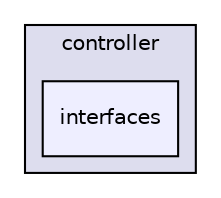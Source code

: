 digraph "RAPSim/src/sgs/controller/interfaces" {
  compound=true
  node [ fontsize="10", fontname="Helvetica"];
  edge [ labelfontsize="10", labelfontname="Helvetica"];
  subgraph clusterdir_99dd78d32466b9b10eb75d2afc9f75b3 {
    graph [ bgcolor="#ddddee", pencolor="black", label="controller" fontname="Helvetica", fontsize="10", URL="dir_99dd78d32466b9b10eb75d2afc9f75b3.html"]
  dir_0570df259d320e063bb24d5ea492d463 [shape=box, label="interfaces", style="filled", fillcolor="#eeeeff", pencolor="black", URL="dir_0570df259d320e063bb24d5ea492d463.html"];
  }
}
